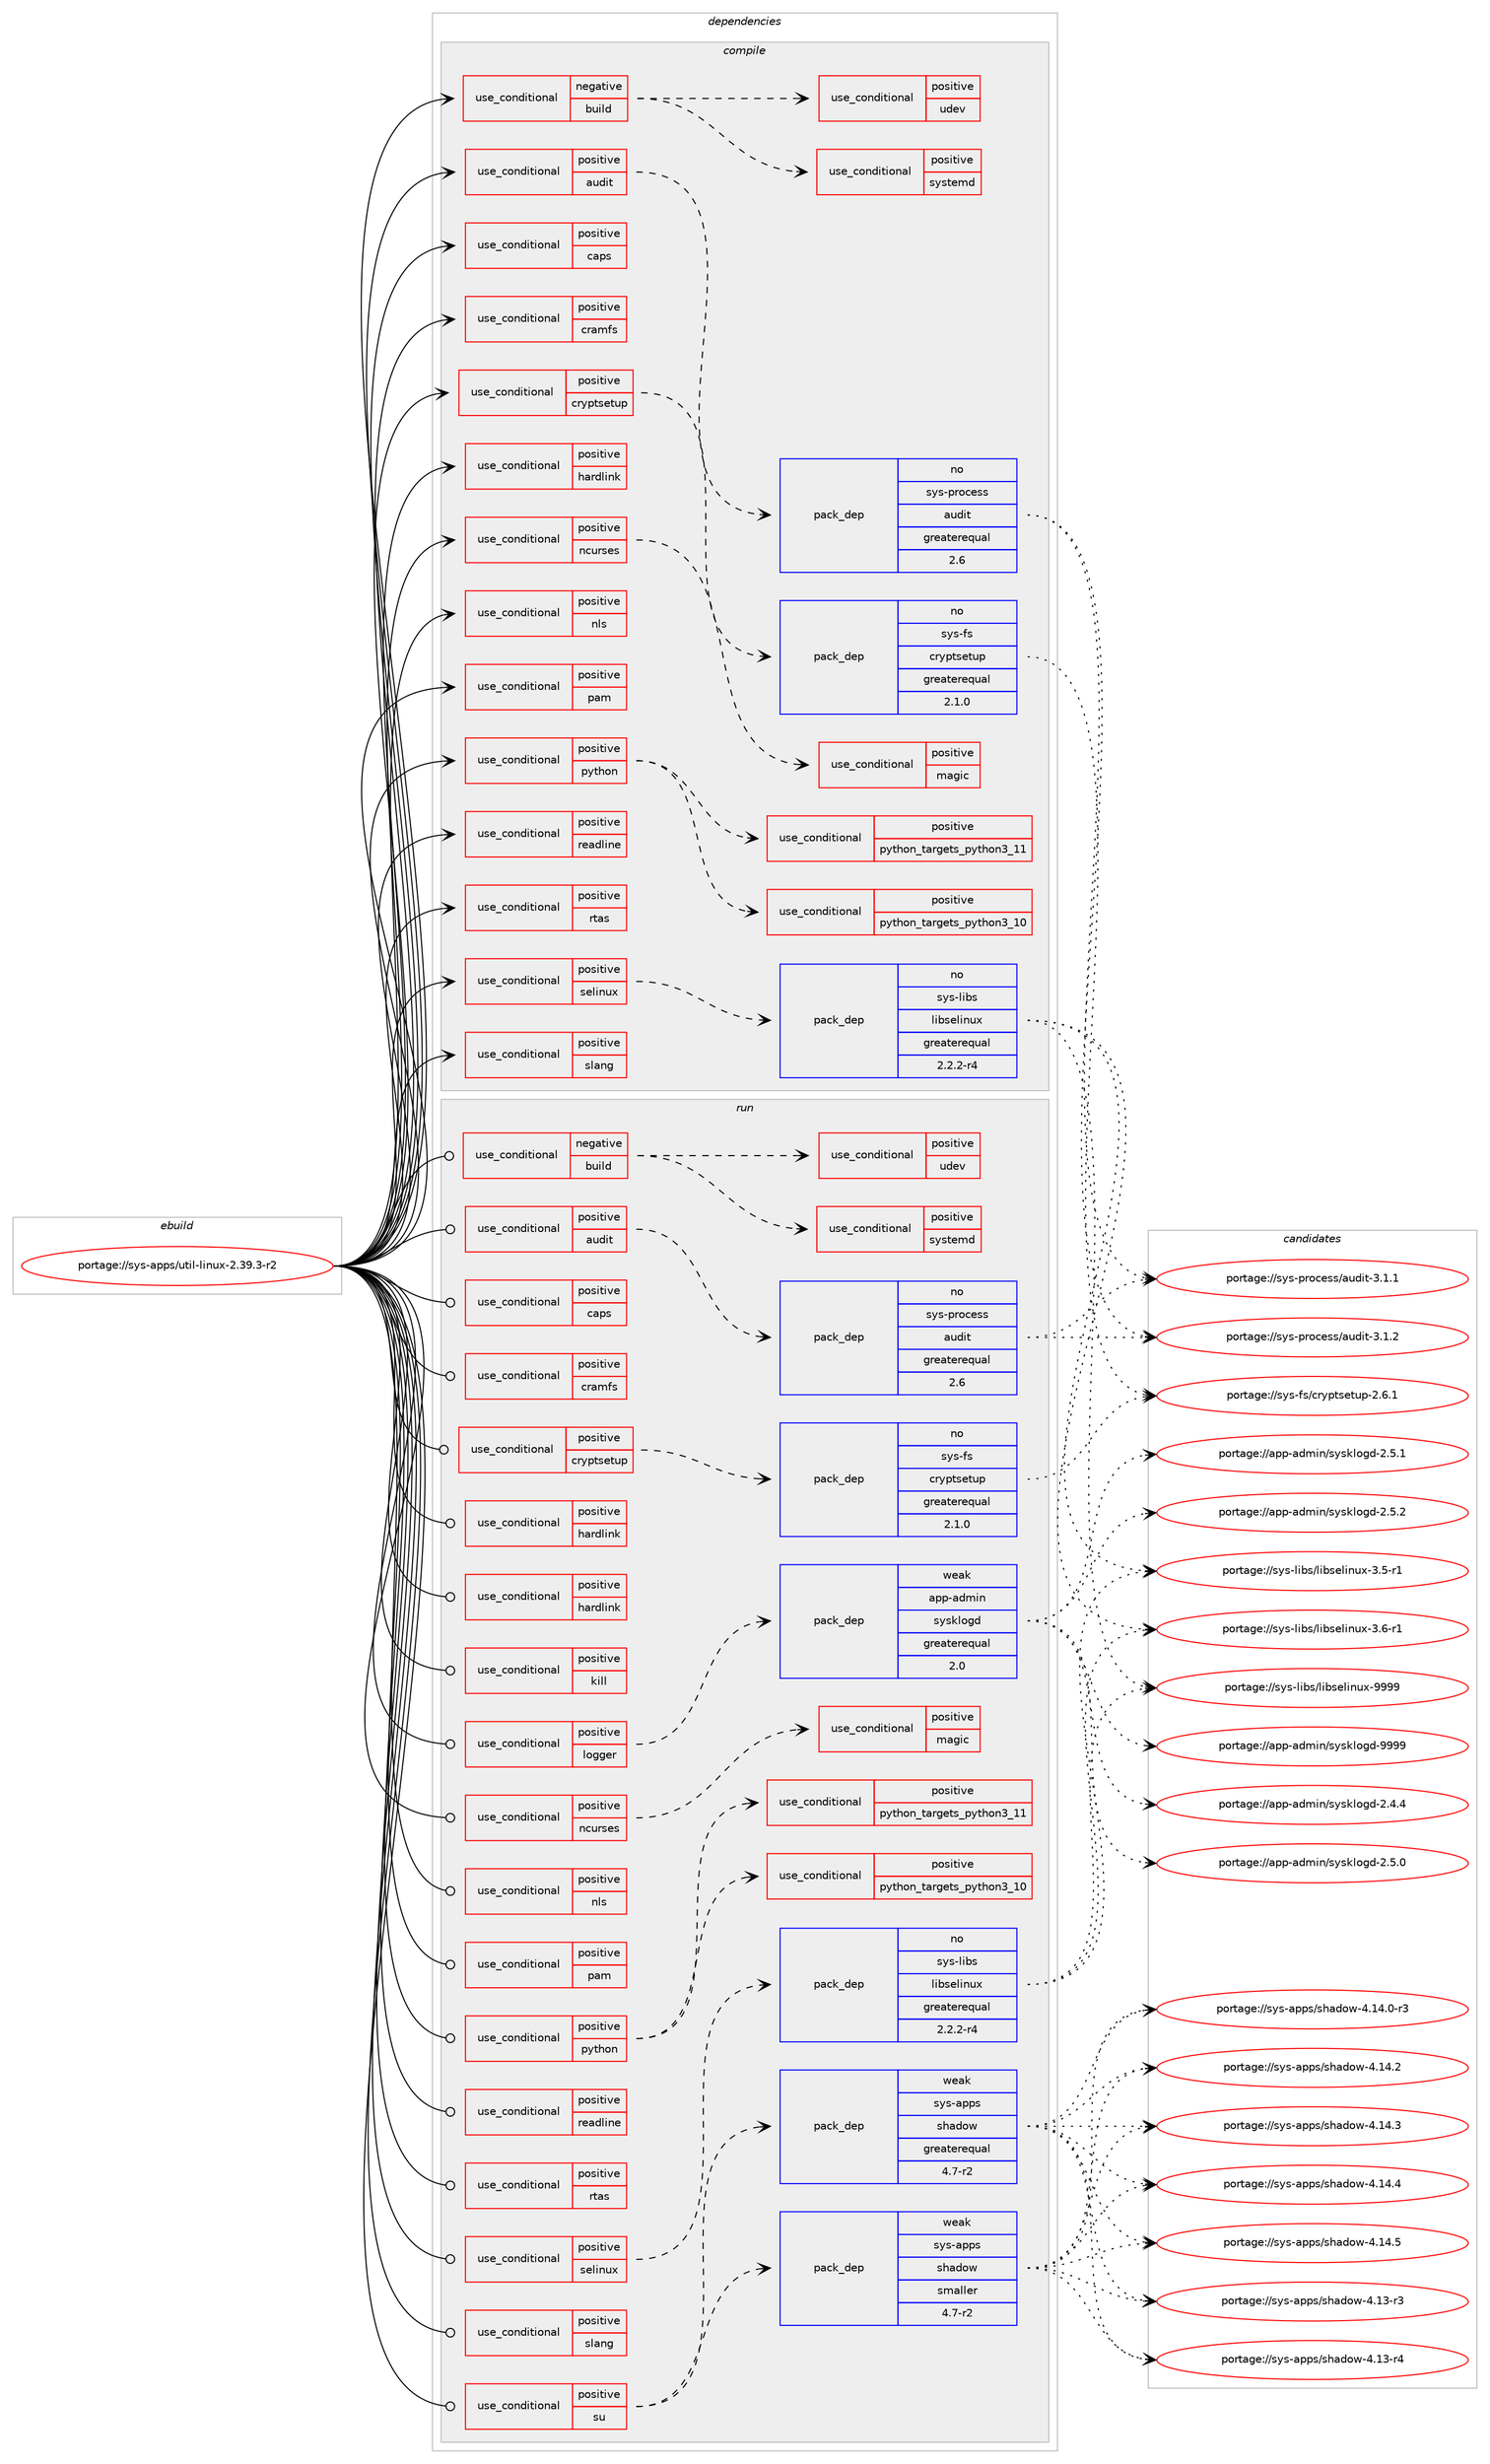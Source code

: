 digraph prolog {

# *************
# Graph options
# *************

newrank=true;
concentrate=true;
compound=true;
graph [rankdir=LR,fontname=Helvetica,fontsize=10,ranksep=1.5];#, ranksep=2.5, nodesep=0.2];
edge  [arrowhead=vee];
node  [fontname=Helvetica,fontsize=10];

# **********
# The ebuild
# **********

subgraph cluster_leftcol {
color=gray;
rank=same;
label=<<i>ebuild</i>>;
id [label="portage://sys-apps/util-linux-2.39.3-r2", color=red, width=4, href="../sys-apps/util-linux-2.39.3-r2.svg"];
}

# ****************
# The dependencies
# ****************

subgraph cluster_midcol {
color=gray;
label=<<i>dependencies</i>>;
subgraph cluster_compile {
fillcolor="#eeeeee";
style=filled;
label=<<i>compile</i>>;
subgraph cond12042 {
dependency17878 [label=<<TABLE BORDER="0" CELLBORDER="1" CELLSPACING="0" CELLPADDING="4"><TR><TD ROWSPAN="3" CELLPADDING="10">use_conditional</TD></TR><TR><TD>negative</TD></TR><TR><TD>build</TD></TR></TABLE>>, shape=none, color=red];
subgraph cond12043 {
dependency17879 [label=<<TABLE BORDER="0" CELLBORDER="1" CELLSPACING="0" CELLPADDING="4"><TR><TD ROWSPAN="3" CELLPADDING="10">use_conditional</TD></TR><TR><TD>positive</TD></TR><TR><TD>systemd</TD></TR></TABLE>>, shape=none, color=red];
# *** BEGIN UNKNOWN DEPENDENCY TYPE (TODO) ***
# dependency17879 -> package_dependency(portage://sys-apps/util-linux-2.39.3-r2,install,no,sys-apps,systemd,none,[,,],[],[])
# *** END UNKNOWN DEPENDENCY TYPE (TODO) ***

}
dependency17878:e -> dependency17879:w [weight=20,style="dashed",arrowhead="vee"];
subgraph cond12044 {
dependency17880 [label=<<TABLE BORDER="0" CELLBORDER="1" CELLSPACING="0" CELLPADDING="4"><TR><TD ROWSPAN="3" CELLPADDING="10">use_conditional</TD></TR><TR><TD>positive</TD></TR><TR><TD>udev</TD></TR></TABLE>>, shape=none, color=red];
# *** BEGIN UNKNOWN DEPENDENCY TYPE (TODO) ***
# dependency17880 -> package_dependency(portage://sys-apps/util-linux-2.39.3-r2,install,no,virtual,libudev,none,[,,],any_same_slot,[])
# *** END UNKNOWN DEPENDENCY TYPE (TODO) ***

}
dependency17878:e -> dependency17880:w [weight=20,style="dashed",arrowhead="vee"];
}
id:e -> dependency17878:w [weight=20,style="solid",arrowhead="vee"];
subgraph cond12045 {
dependency17881 [label=<<TABLE BORDER="0" CELLBORDER="1" CELLSPACING="0" CELLPADDING="4"><TR><TD ROWSPAN="3" CELLPADDING="10">use_conditional</TD></TR><TR><TD>positive</TD></TR><TR><TD>audit</TD></TR></TABLE>>, shape=none, color=red];
subgraph pack5657 {
dependency17882 [label=<<TABLE BORDER="0" CELLBORDER="1" CELLSPACING="0" CELLPADDING="4" WIDTH="220"><TR><TD ROWSPAN="6" CELLPADDING="30">pack_dep</TD></TR><TR><TD WIDTH="110">no</TD></TR><TR><TD>sys-process</TD></TR><TR><TD>audit</TD></TR><TR><TD>greaterequal</TD></TR><TR><TD>2.6</TD></TR></TABLE>>, shape=none, color=blue];
}
dependency17881:e -> dependency17882:w [weight=20,style="dashed",arrowhead="vee"];
}
id:e -> dependency17881:w [weight=20,style="solid",arrowhead="vee"];
subgraph cond12046 {
dependency17883 [label=<<TABLE BORDER="0" CELLBORDER="1" CELLSPACING="0" CELLPADDING="4"><TR><TD ROWSPAN="3" CELLPADDING="10">use_conditional</TD></TR><TR><TD>positive</TD></TR><TR><TD>caps</TD></TR></TABLE>>, shape=none, color=red];
# *** BEGIN UNKNOWN DEPENDENCY TYPE (TODO) ***
# dependency17883 -> package_dependency(portage://sys-apps/util-linux-2.39.3-r2,install,no,sys-libs,libcap-ng,none,[,,],[],[])
# *** END UNKNOWN DEPENDENCY TYPE (TODO) ***

}
id:e -> dependency17883:w [weight=20,style="solid",arrowhead="vee"];
subgraph cond12047 {
dependency17884 [label=<<TABLE BORDER="0" CELLBORDER="1" CELLSPACING="0" CELLPADDING="4"><TR><TD ROWSPAN="3" CELLPADDING="10">use_conditional</TD></TR><TR><TD>positive</TD></TR><TR><TD>cramfs</TD></TR></TABLE>>, shape=none, color=red];
# *** BEGIN UNKNOWN DEPENDENCY TYPE (TODO) ***
# dependency17884 -> package_dependency(portage://sys-apps/util-linux-2.39.3-r2,install,no,sys-libs,zlib,none,[,,],any_same_slot,[])
# *** END UNKNOWN DEPENDENCY TYPE (TODO) ***

}
id:e -> dependency17884:w [weight=20,style="solid",arrowhead="vee"];
subgraph cond12048 {
dependency17885 [label=<<TABLE BORDER="0" CELLBORDER="1" CELLSPACING="0" CELLPADDING="4"><TR><TD ROWSPAN="3" CELLPADDING="10">use_conditional</TD></TR><TR><TD>positive</TD></TR><TR><TD>cryptsetup</TD></TR></TABLE>>, shape=none, color=red];
subgraph pack5658 {
dependency17886 [label=<<TABLE BORDER="0" CELLBORDER="1" CELLSPACING="0" CELLPADDING="4" WIDTH="220"><TR><TD ROWSPAN="6" CELLPADDING="30">pack_dep</TD></TR><TR><TD WIDTH="110">no</TD></TR><TR><TD>sys-fs</TD></TR><TR><TD>cryptsetup</TD></TR><TR><TD>greaterequal</TD></TR><TR><TD>2.1.0</TD></TR></TABLE>>, shape=none, color=blue];
}
dependency17885:e -> dependency17886:w [weight=20,style="dashed",arrowhead="vee"];
}
id:e -> dependency17885:w [weight=20,style="solid",arrowhead="vee"];
subgraph cond12049 {
dependency17887 [label=<<TABLE BORDER="0" CELLBORDER="1" CELLSPACING="0" CELLPADDING="4"><TR><TD ROWSPAN="3" CELLPADDING="10">use_conditional</TD></TR><TR><TD>positive</TD></TR><TR><TD>hardlink</TD></TR></TABLE>>, shape=none, color=red];
# *** BEGIN UNKNOWN DEPENDENCY TYPE (TODO) ***
# dependency17887 -> package_dependency(portage://sys-apps/util-linux-2.39.3-r2,install,no,dev-libs,libpcre2,none,[,,],any_same_slot,[])
# *** END UNKNOWN DEPENDENCY TYPE (TODO) ***

}
id:e -> dependency17887:w [weight=20,style="solid",arrowhead="vee"];
subgraph cond12050 {
dependency17888 [label=<<TABLE BORDER="0" CELLBORDER="1" CELLSPACING="0" CELLPADDING="4"><TR><TD ROWSPAN="3" CELLPADDING="10">use_conditional</TD></TR><TR><TD>positive</TD></TR><TR><TD>ncurses</TD></TR></TABLE>>, shape=none, color=red];
# *** BEGIN UNKNOWN DEPENDENCY TYPE (TODO) ***
# dependency17888 -> package_dependency(portage://sys-apps/util-linux-2.39.3-r2,install,no,sys-libs,ncurses,none,[,,],any_same_slot,[use(optenable(unicode),positive)])
# *** END UNKNOWN DEPENDENCY TYPE (TODO) ***

subgraph cond12051 {
dependency17889 [label=<<TABLE BORDER="0" CELLBORDER="1" CELLSPACING="0" CELLPADDING="4"><TR><TD ROWSPAN="3" CELLPADDING="10">use_conditional</TD></TR><TR><TD>positive</TD></TR><TR><TD>magic</TD></TR></TABLE>>, shape=none, color=red];
# *** BEGIN UNKNOWN DEPENDENCY TYPE (TODO) ***
# dependency17889 -> package_dependency(portage://sys-apps/util-linux-2.39.3-r2,install,no,sys-apps,file,none,[,,],[slot(0),equal],[])
# *** END UNKNOWN DEPENDENCY TYPE (TODO) ***

}
dependency17888:e -> dependency17889:w [weight=20,style="dashed",arrowhead="vee"];
}
id:e -> dependency17888:w [weight=20,style="solid",arrowhead="vee"];
subgraph cond12052 {
dependency17890 [label=<<TABLE BORDER="0" CELLBORDER="1" CELLSPACING="0" CELLPADDING="4"><TR><TD ROWSPAN="3" CELLPADDING="10">use_conditional</TD></TR><TR><TD>positive</TD></TR><TR><TD>nls</TD></TR></TABLE>>, shape=none, color=red];
# *** BEGIN UNKNOWN DEPENDENCY TYPE (TODO) ***
# dependency17890 -> package_dependency(portage://sys-apps/util-linux-2.39.3-r2,install,no,virtual,libintl,none,[,,],[],[use(optenable(abi_x86_32),negative),use(optenable(abi_x86_64),negative),use(optenable(abi_x86_x32),negative),use(optenable(abi_mips_n32),negative),use(optenable(abi_mips_n64),negative),use(optenable(abi_mips_o32),negative),use(optenable(abi_s390_32),negative),use(optenable(abi_s390_64),negative)])
# *** END UNKNOWN DEPENDENCY TYPE (TODO) ***

}
id:e -> dependency17890:w [weight=20,style="solid",arrowhead="vee"];
subgraph cond12053 {
dependency17891 [label=<<TABLE BORDER="0" CELLBORDER="1" CELLSPACING="0" CELLPADDING="4"><TR><TD ROWSPAN="3" CELLPADDING="10">use_conditional</TD></TR><TR><TD>positive</TD></TR><TR><TD>pam</TD></TR></TABLE>>, shape=none, color=red];
# *** BEGIN UNKNOWN DEPENDENCY TYPE (TODO) ***
# dependency17891 -> package_dependency(portage://sys-apps/util-linux-2.39.3-r2,install,no,sys-libs,pam,none,[,,],[],[])
# *** END UNKNOWN DEPENDENCY TYPE (TODO) ***

}
id:e -> dependency17891:w [weight=20,style="solid",arrowhead="vee"];
subgraph cond12054 {
dependency17892 [label=<<TABLE BORDER="0" CELLBORDER="1" CELLSPACING="0" CELLPADDING="4"><TR><TD ROWSPAN="3" CELLPADDING="10">use_conditional</TD></TR><TR><TD>positive</TD></TR><TR><TD>python</TD></TR></TABLE>>, shape=none, color=red];
subgraph cond12055 {
dependency17893 [label=<<TABLE BORDER="0" CELLBORDER="1" CELLSPACING="0" CELLPADDING="4"><TR><TD ROWSPAN="3" CELLPADDING="10">use_conditional</TD></TR><TR><TD>positive</TD></TR><TR><TD>python_targets_python3_10</TD></TR></TABLE>>, shape=none, color=red];
# *** BEGIN UNKNOWN DEPENDENCY TYPE (TODO) ***
# dependency17893 -> package_dependency(portage://sys-apps/util-linux-2.39.3-r2,install,no,dev-lang,python,none,[,,],[slot(3.10)],[])
# *** END UNKNOWN DEPENDENCY TYPE (TODO) ***

}
dependency17892:e -> dependency17893:w [weight=20,style="dashed",arrowhead="vee"];
subgraph cond12056 {
dependency17894 [label=<<TABLE BORDER="0" CELLBORDER="1" CELLSPACING="0" CELLPADDING="4"><TR><TD ROWSPAN="3" CELLPADDING="10">use_conditional</TD></TR><TR><TD>positive</TD></TR><TR><TD>python_targets_python3_11</TD></TR></TABLE>>, shape=none, color=red];
# *** BEGIN UNKNOWN DEPENDENCY TYPE (TODO) ***
# dependency17894 -> package_dependency(portage://sys-apps/util-linux-2.39.3-r2,install,no,dev-lang,python,none,[,,],[slot(3.11)],[])
# *** END UNKNOWN DEPENDENCY TYPE (TODO) ***

}
dependency17892:e -> dependency17894:w [weight=20,style="dashed",arrowhead="vee"];
}
id:e -> dependency17892:w [weight=20,style="solid",arrowhead="vee"];
subgraph cond12057 {
dependency17895 [label=<<TABLE BORDER="0" CELLBORDER="1" CELLSPACING="0" CELLPADDING="4"><TR><TD ROWSPAN="3" CELLPADDING="10">use_conditional</TD></TR><TR><TD>positive</TD></TR><TR><TD>readline</TD></TR></TABLE>>, shape=none, color=red];
# *** BEGIN UNKNOWN DEPENDENCY TYPE (TODO) ***
# dependency17895 -> package_dependency(portage://sys-apps/util-linux-2.39.3-r2,install,no,sys-libs,readline,none,[,,],[slot(0),equal],[])
# *** END UNKNOWN DEPENDENCY TYPE (TODO) ***

}
id:e -> dependency17895:w [weight=20,style="solid",arrowhead="vee"];
subgraph cond12058 {
dependency17896 [label=<<TABLE BORDER="0" CELLBORDER="1" CELLSPACING="0" CELLPADDING="4"><TR><TD ROWSPAN="3" CELLPADDING="10">use_conditional</TD></TR><TR><TD>positive</TD></TR><TR><TD>rtas</TD></TR></TABLE>>, shape=none, color=red];
# *** BEGIN UNKNOWN DEPENDENCY TYPE (TODO) ***
# dependency17896 -> package_dependency(portage://sys-apps/util-linux-2.39.3-r2,install,no,sys-libs,librtas,none,[,,],[],[])
# *** END UNKNOWN DEPENDENCY TYPE (TODO) ***

}
id:e -> dependency17896:w [weight=20,style="solid",arrowhead="vee"];
subgraph cond12059 {
dependency17897 [label=<<TABLE BORDER="0" CELLBORDER="1" CELLSPACING="0" CELLPADDING="4"><TR><TD ROWSPAN="3" CELLPADDING="10">use_conditional</TD></TR><TR><TD>positive</TD></TR><TR><TD>selinux</TD></TR></TABLE>>, shape=none, color=red];
subgraph pack5659 {
dependency17898 [label=<<TABLE BORDER="0" CELLBORDER="1" CELLSPACING="0" CELLPADDING="4" WIDTH="220"><TR><TD ROWSPAN="6" CELLPADDING="30">pack_dep</TD></TR><TR><TD WIDTH="110">no</TD></TR><TR><TD>sys-libs</TD></TR><TR><TD>libselinux</TD></TR><TR><TD>greaterequal</TD></TR><TR><TD>2.2.2-r4</TD></TR></TABLE>>, shape=none, color=blue];
}
dependency17897:e -> dependency17898:w [weight=20,style="dashed",arrowhead="vee"];
}
id:e -> dependency17897:w [weight=20,style="solid",arrowhead="vee"];
subgraph cond12060 {
dependency17899 [label=<<TABLE BORDER="0" CELLBORDER="1" CELLSPACING="0" CELLPADDING="4"><TR><TD ROWSPAN="3" CELLPADDING="10">use_conditional</TD></TR><TR><TD>positive</TD></TR><TR><TD>slang</TD></TR></TABLE>>, shape=none, color=red];
# *** BEGIN UNKNOWN DEPENDENCY TYPE (TODO) ***
# dependency17899 -> package_dependency(portage://sys-apps/util-linux-2.39.3-r2,install,no,sys-libs,slang,none,[,,],[],[])
# *** END UNKNOWN DEPENDENCY TYPE (TODO) ***

}
id:e -> dependency17899:w [weight=20,style="solid",arrowhead="vee"];
# *** BEGIN UNKNOWN DEPENDENCY TYPE (TODO) ***
# id -> package_dependency(portage://sys-apps/util-linux-2.39.3-r2,install,no,acct-group,root,none,[,,],[],[])
# *** END UNKNOWN DEPENDENCY TYPE (TODO) ***

# *** BEGIN UNKNOWN DEPENDENCY TYPE (TODO) ***
# id -> package_dependency(portage://sys-apps/util-linux-2.39.3-r2,install,no,virtual,libcrypt,none,[,,],any_same_slot,[])
# *** END UNKNOWN DEPENDENCY TYPE (TODO) ***

# *** BEGIN UNKNOWN DEPENDENCY TYPE (TODO) ***
# id -> package_dependency(portage://sys-apps/util-linux-2.39.3-r2,install,no,virtual,os-headers,none,[,,],[],[])
# *** END UNKNOWN DEPENDENCY TYPE (TODO) ***

}
subgraph cluster_compileandrun {
fillcolor="#eeeeee";
style=filled;
label=<<i>compile and run</i>>;
}
subgraph cluster_run {
fillcolor="#eeeeee";
style=filled;
label=<<i>run</i>>;
subgraph cond12061 {
dependency17900 [label=<<TABLE BORDER="0" CELLBORDER="1" CELLSPACING="0" CELLPADDING="4"><TR><TD ROWSPAN="3" CELLPADDING="10">use_conditional</TD></TR><TR><TD>negative</TD></TR><TR><TD>build</TD></TR></TABLE>>, shape=none, color=red];
subgraph cond12062 {
dependency17901 [label=<<TABLE BORDER="0" CELLBORDER="1" CELLSPACING="0" CELLPADDING="4"><TR><TD ROWSPAN="3" CELLPADDING="10">use_conditional</TD></TR><TR><TD>positive</TD></TR><TR><TD>systemd</TD></TR></TABLE>>, shape=none, color=red];
# *** BEGIN UNKNOWN DEPENDENCY TYPE (TODO) ***
# dependency17901 -> package_dependency(portage://sys-apps/util-linux-2.39.3-r2,run,no,sys-apps,systemd,none,[,,],[],[])
# *** END UNKNOWN DEPENDENCY TYPE (TODO) ***

}
dependency17900:e -> dependency17901:w [weight=20,style="dashed",arrowhead="vee"];
subgraph cond12063 {
dependency17902 [label=<<TABLE BORDER="0" CELLBORDER="1" CELLSPACING="0" CELLPADDING="4"><TR><TD ROWSPAN="3" CELLPADDING="10">use_conditional</TD></TR><TR><TD>positive</TD></TR><TR><TD>udev</TD></TR></TABLE>>, shape=none, color=red];
# *** BEGIN UNKNOWN DEPENDENCY TYPE (TODO) ***
# dependency17902 -> package_dependency(portage://sys-apps/util-linux-2.39.3-r2,run,no,virtual,libudev,none,[,,],any_same_slot,[])
# *** END UNKNOWN DEPENDENCY TYPE (TODO) ***

}
dependency17900:e -> dependency17902:w [weight=20,style="dashed",arrowhead="vee"];
}
id:e -> dependency17900:w [weight=20,style="solid",arrowhead="odot"];
subgraph cond12064 {
dependency17903 [label=<<TABLE BORDER="0" CELLBORDER="1" CELLSPACING="0" CELLPADDING="4"><TR><TD ROWSPAN="3" CELLPADDING="10">use_conditional</TD></TR><TR><TD>positive</TD></TR><TR><TD>audit</TD></TR></TABLE>>, shape=none, color=red];
subgraph pack5660 {
dependency17904 [label=<<TABLE BORDER="0" CELLBORDER="1" CELLSPACING="0" CELLPADDING="4" WIDTH="220"><TR><TD ROWSPAN="6" CELLPADDING="30">pack_dep</TD></TR><TR><TD WIDTH="110">no</TD></TR><TR><TD>sys-process</TD></TR><TR><TD>audit</TD></TR><TR><TD>greaterequal</TD></TR><TR><TD>2.6</TD></TR></TABLE>>, shape=none, color=blue];
}
dependency17903:e -> dependency17904:w [weight=20,style="dashed",arrowhead="vee"];
}
id:e -> dependency17903:w [weight=20,style="solid",arrowhead="odot"];
subgraph cond12065 {
dependency17905 [label=<<TABLE BORDER="0" CELLBORDER="1" CELLSPACING="0" CELLPADDING="4"><TR><TD ROWSPAN="3" CELLPADDING="10">use_conditional</TD></TR><TR><TD>positive</TD></TR><TR><TD>caps</TD></TR></TABLE>>, shape=none, color=red];
# *** BEGIN UNKNOWN DEPENDENCY TYPE (TODO) ***
# dependency17905 -> package_dependency(portage://sys-apps/util-linux-2.39.3-r2,run,no,sys-libs,libcap-ng,none,[,,],[],[])
# *** END UNKNOWN DEPENDENCY TYPE (TODO) ***

}
id:e -> dependency17905:w [weight=20,style="solid",arrowhead="odot"];
subgraph cond12066 {
dependency17906 [label=<<TABLE BORDER="0" CELLBORDER="1" CELLSPACING="0" CELLPADDING="4"><TR><TD ROWSPAN="3" CELLPADDING="10">use_conditional</TD></TR><TR><TD>positive</TD></TR><TR><TD>cramfs</TD></TR></TABLE>>, shape=none, color=red];
# *** BEGIN UNKNOWN DEPENDENCY TYPE (TODO) ***
# dependency17906 -> package_dependency(portage://sys-apps/util-linux-2.39.3-r2,run,no,sys-libs,zlib,none,[,,],any_same_slot,[])
# *** END UNKNOWN DEPENDENCY TYPE (TODO) ***

}
id:e -> dependency17906:w [weight=20,style="solid",arrowhead="odot"];
subgraph cond12067 {
dependency17907 [label=<<TABLE BORDER="0" CELLBORDER="1" CELLSPACING="0" CELLPADDING="4"><TR><TD ROWSPAN="3" CELLPADDING="10">use_conditional</TD></TR><TR><TD>positive</TD></TR><TR><TD>cryptsetup</TD></TR></TABLE>>, shape=none, color=red];
subgraph pack5661 {
dependency17908 [label=<<TABLE BORDER="0" CELLBORDER="1" CELLSPACING="0" CELLPADDING="4" WIDTH="220"><TR><TD ROWSPAN="6" CELLPADDING="30">pack_dep</TD></TR><TR><TD WIDTH="110">no</TD></TR><TR><TD>sys-fs</TD></TR><TR><TD>cryptsetup</TD></TR><TR><TD>greaterequal</TD></TR><TR><TD>2.1.0</TD></TR></TABLE>>, shape=none, color=blue];
}
dependency17907:e -> dependency17908:w [weight=20,style="dashed",arrowhead="vee"];
}
id:e -> dependency17907:w [weight=20,style="solid",arrowhead="odot"];
subgraph cond12068 {
dependency17909 [label=<<TABLE BORDER="0" CELLBORDER="1" CELLSPACING="0" CELLPADDING="4"><TR><TD ROWSPAN="3" CELLPADDING="10">use_conditional</TD></TR><TR><TD>positive</TD></TR><TR><TD>hardlink</TD></TR></TABLE>>, shape=none, color=red];
# *** BEGIN UNKNOWN DEPENDENCY TYPE (TODO) ***
# dependency17909 -> package_dependency(portage://sys-apps/util-linux-2.39.3-r2,run,no,dev-libs,libpcre2,none,[,,],any_same_slot,[])
# *** END UNKNOWN DEPENDENCY TYPE (TODO) ***

}
id:e -> dependency17909:w [weight=20,style="solid",arrowhead="odot"];
subgraph cond12069 {
dependency17910 [label=<<TABLE BORDER="0" CELLBORDER="1" CELLSPACING="0" CELLPADDING="4"><TR><TD ROWSPAN="3" CELLPADDING="10">use_conditional</TD></TR><TR><TD>positive</TD></TR><TR><TD>hardlink</TD></TR></TABLE>>, shape=none, color=red];
# *** BEGIN UNKNOWN DEPENDENCY TYPE (TODO) ***
# dependency17910 -> package_dependency(portage://sys-apps/util-linux-2.39.3-r2,run,weak,app-arch,hardlink,none,[,,],[],[])
# *** END UNKNOWN DEPENDENCY TYPE (TODO) ***

}
id:e -> dependency17910:w [weight=20,style="solid",arrowhead="odot"];
subgraph cond12070 {
dependency17911 [label=<<TABLE BORDER="0" CELLBORDER="1" CELLSPACING="0" CELLPADDING="4"><TR><TD ROWSPAN="3" CELLPADDING="10">use_conditional</TD></TR><TR><TD>positive</TD></TR><TR><TD>kill</TD></TR></TABLE>>, shape=none, color=red];
# *** BEGIN UNKNOWN DEPENDENCY TYPE (TODO) ***
# dependency17911 -> package_dependency(portage://sys-apps/util-linux-2.39.3-r2,run,weak,sys-apps,coreutils,none,[,,],[],[use(enable(kill),none)])
# *** END UNKNOWN DEPENDENCY TYPE (TODO) ***

# *** BEGIN UNKNOWN DEPENDENCY TYPE (TODO) ***
# dependency17911 -> package_dependency(portage://sys-apps/util-linux-2.39.3-r2,run,weak,sys-process,procps,none,[,,],[],[use(enable(kill),none)])
# *** END UNKNOWN DEPENDENCY TYPE (TODO) ***

}
id:e -> dependency17911:w [weight=20,style="solid",arrowhead="odot"];
subgraph cond12071 {
dependency17912 [label=<<TABLE BORDER="0" CELLBORDER="1" CELLSPACING="0" CELLPADDING="4"><TR><TD ROWSPAN="3" CELLPADDING="10">use_conditional</TD></TR><TR><TD>positive</TD></TR><TR><TD>logger</TD></TR></TABLE>>, shape=none, color=red];
subgraph pack5662 {
dependency17913 [label=<<TABLE BORDER="0" CELLBORDER="1" CELLSPACING="0" CELLPADDING="4" WIDTH="220"><TR><TD ROWSPAN="6" CELLPADDING="30">pack_dep</TD></TR><TR><TD WIDTH="110">weak</TD></TR><TR><TD>app-admin</TD></TR><TR><TD>sysklogd</TD></TR><TR><TD>greaterequal</TD></TR><TR><TD>2.0</TD></TR></TABLE>>, shape=none, color=blue];
}
dependency17912:e -> dependency17913:w [weight=20,style="dashed",arrowhead="vee"];
}
id:e -> dependency17912:w [weight=20,style="solid",arrowhead="odot"];
subgraph cond12072 {
dependency17914 [label=<<TABLE BORDER="0" CELLBORDER="1" CELLSPACING="0" CELLPADDING="4"><TR><TD ROWSPAN="3" CELLPADDING="10">use_conditional</TD></TR><TR><TD>positive</TD></TR><TR><TD>ncurses</TD></TR></TABLE>>, shape=none, color=red];
# *** BEGIN UNKNOWN DEPENDENCY TYPE (TODO) ***
# dependency17914 -> package_dependency(portage://sys-apps/util-linux-2.39.3-r2,run,no,sys-libs,ncurses,none,[,,],any_same_slot,[use(optenable(unicode),positive)])
# *** END UNKNOWN DEPENDENCY TYPE (TODO) ***

subgraph cond12073 {
dependency17915 [label=<<TABLE BORDER="0" CELLBORDER="1" CELLSPACING="0" CELLPADDING="4"><TR><TD ROWSPAN="3" CELLPADDING="10">use_conditional</TD></TR><TR><TD>positive</TD></TR><TR><TD>magic</TD></TR></TABLE>>, shape=none, color=red];
# *** BEGIN UNKNOWN DEPENDENCY TYPE (TODO) ***
# dependency17915 -> package_dependency(portage://sys-apps/util-linux-2.39.3-r2,run,no,sys-apps,file,none,[,,],[slot(0),equal],[])
# *** END UNKNOWN DEPENDENCY TYPE (TODO) ***

}
dependency17914:e -> dependency17915:w [weight=20,style="dashed",arrowhead="vee"];
}
id:e -> dependency17914:w [weight=20,style="solid",arrowhead="odot"];
subgraph cond12074 {
dependency17916 [label=<<TABLE BORDER="0" CELLBORDER="1" CELLSPACING="0" CELLPADDING="4"><TR><TD ROWSPAN="3" CELLPADDING="10">use_conditional</TD></TR><TR><TD>positive</TD></TR><TR><TD>nls</TD></TR></TABLE>>, shape=none, color=red];
# *** BEGIN UNKNOWN DEPENDENCY TYPE (TODO) ***
# dependency17916 -> package_dependency(portage://sys-apps/util-linux-2.39.3-r2,run,no,virtual,libintl,none,[,,],[],[use(optenable(abi_x86_32),negative),use(optenable(abi_x86_64),negative),use(optenable(abi_x86_x32),negative),use(optenable(abi_mips_n32),negative),use(optenable(abi_mips_n64),negative),use(optenable(abi_mips_o32),negative),use(optenable(abi_s390_32),negative),use(optenable(abi_s390_64),negative)])
# *** END UNKNOWN DEPENDENCY TYPE (TODO) ***

}
id:e -> dependency17916:w [weight=20,style="solid",arrowhead="odot"];
subgraph cond12075 {
dependency17917 [label=<<TABLE BORDER="0" CELLBORDER="1" CELLSPACING="0" CELLPADDING="4"><TR><TD ROWSPAN="3" CELLPADDING="10">use_conditional</TD></TR><TR><TD>positive</TD></TR><TR><TD>pam</TD></TR></TABLE>>, shape=none, color=red];
# *** BEGIN UNKNOWN DEPENDENCY TYPE (TODO) ***
# dependency17917 -> package_dependency(portage://sys-apps/util-linux-2.39.3-r2,run,no,sys-libs,pam,none,[,,],[],[])
# *** END UNKNOWN DEPENDENCY TYPE (TODO) ***

}
id:e -> dependency17917:w [weight=20,style="solid",arrowhead="odot"];
subgraph cond12076 {
dependency17918 [label=<<TABLE BORDER="0" CELLBORDER="1" CELLSPACING="0" CELLPADDING="4"><TR><TD ROWSPAN="3" CELLPADDING="10">use_conditional</TD></TR><TR><TD>positive</TD></TR><TR><TD>python</TD></TR></TABLE>>, shape=none, color=red];
subgraph cond12077 {
dependency17919 [label=<<TABLE BORDER="0" CELLBORDER="1" CELLSPACING="0" CELLPADDING="4"><TR><TD ROWSPAN="3" CELLPADDING="10">use_conditional</TD></TR><TR><TD>positive</TD></TR><TR><TD>python_targets_python3_10</TD></TR></TABLE>>, shape=none, color=red];
# *** BEGIN UNKNOWN DEPENDENCY TYPE (TODO) ***
# dependency17919 -> package_dependency(portage://sys-apps/util-linux-2.39.3-r2,run,no,dev-lang,python,none,[,,],[slot(3.10)],[])
# *** END UNKNOWN DEPENDENCY TYPE (TODO) ***

}
dependency17918:e -> dependency17919:w [weight=20,style="dashed",arrowhead="vee"];
subgraph cond12078 {
dependency17920 [label=<<TABLE BORDER="0" CELLBORDER="1" CELLSPACING="0" CELLPADDING="4"><TR><TD ROWSPAN="3" CELLPADDING="10">use_conditional</TD></TR><TR><TD>positive</TD></TR><TR><TD>python_targets_python3_11</TD></TR></TABLE>>, shape=none, color=red];
# *** BEGIN UNKNOWN DEPENDENCY TYPE (TODO) ***
# dependency17920 -> package_dependency(portage://sys-apps/util-linux-2.39.3-r2,run,no,dev-lang,python,none,[,,],[slot(3.11)],[])
# *** END UNKNOWN DEPENDENCY TYPE (TODO) ***

}
dependency17918:e -> dependency17920:w [weight=20,style="dashed",arrowhead="vee"];
}
id:e -> dependency17918:w [weight=20,style="solid",arrowhead="odot"];
subgraph cond12079 {
dependency17921 [label=<<TABLE BORDER="0" CELLBORDER="1" CELLSPACING="0" CELLPADDING="4"><TR><TD ROWSPAN="3" CELLPADDING="10">use_conditional</TD></TR><TR><TD>positive</TD></TR><TR><TD>readline</TD></TR></TABLE>>, shape=none, color=red];
# *** BEGIN UNKNOWN DEPENDENCY TYPE (TODO) ***
# dependency17921 -> package_dependency(portage://sys-apps/util-linux-2.39.3-r2,run,no,sys-libs,readline,none,[,,],[slot(0),equal],[])
# *** END UNKNOWN DEPENDENCY TYPE (TODO) ***

}
id:e -> dependency17921:w [weight=20,style="solid",arrowhead="odot"];
subgraph cond12080 {
dependency17922 [label=<<TABLE BORDER="0" CELLBORDER="1" CELLSPACING="0" CELLPADDING="4"><TR><TD ROWSPAN="3" CELLPADDING="10">use_conditional</TD></TR><TR><TD>positive</TD></TR><TR><TD>rtas</TD></TR></TABLE>>, shape=none, color=red];
# *** BEGIN UNKNOWN DEPENDENCY TYPE (TODO) ***
# dependency17922 -> package_dependency(portage://sys-apps/util-linux-2.39.3-r2,run,no,sys-libs,librtas,none,[,,],[],[])
# *** END UNKNOWN DEPENDENCY TYPE (TODO) ***

}
id:e -> dependency17922:w [weight=20,style="solid",arrowhead="odot"];
subgraph cond12081 {
dependency17923 [label=<<TABLE BORDER="0" CELLBORDER="1" CELLSPACING="0" CELLPADDING="4"><TR><TD ROWSPAN="3" CELLPADDING="10">use_conditional</TD></TR><TR><TD>positive</TD></TR><TR><TD>selinux</TD></TR></TABLE>>, shape=none, color=red];
subgraph pack5663 {
dependency17924 [label=<<TABLE BORDER="0" CELLBORDER="1" CELLSPACING="0" CELLPADDING="4" WIDTH="220"><TR><TD ROWSPAN="6" CELLPADDING="30">pack_dep</TD></TR><TR><TD WIDTH="110">no</TD></TR><TR><TD>sys-libs</TD></TR><TR><TD>libselinux</TD></TR><TR><TD>greaterequal</TD></TR><TR><TD>2.2.2-r4</TD></TR></TABLE>>, shape=none, color=blue];
}
dependency17923:e -> dependency17924:w [weight=20,style="dashed",arrowhead="vee"];
}
id:e -> dependency17923:w [weight=20,style="solid",arrowhead="odot"];
subgraph cond12082 {
dependency17925 [label=<<TABLE BORDER="0" CELLBORDER="1" CELLSPACING="0" CELLPADDING="4"><TR><TD ROWSPAN="3" CELLPADDING="10">use_conditional</TD></TR><TR><TD>positive</TD></TR><TR><TD>slang</TD></TR></TABLE>>, shape=none, color=red];
# *** BEGIN UNKNOWN DEPENDENCY TYPE (TODO) ***
# dependency17925 -> package_dependency(portage://sys-apps/util-linux-2.39.3-r2,run,no,sys-libs,slang,none,[,,],[],[])
# *** END UNKNOWN DEPENDENCY TYPE (TODO) ***

}
id:e -> dependency17925:w [weight=20,style="solid",arrowhead="odot"];
subgraph cond12083 {
dependency17926 [label=<<TABLE BORDER="0" CELLBORDER="1" CELLSPACING="0" CELLPADDING="4"><TR><TD ROWSPAN="3" CELLPADDING="10">use_conditional</TD></TR><TR><TD>positive</TD></TR><TR><TD>su</TD></TR></TABLE>>, shape=none, color=red];
subgraph pack5664 {
dependency17927 [label=<<TABLE BORDER="0" CELLBORDER="1" CELLSPACING="0" CELLPADDING="4" WIDTH="220"><TR><TD ROWSPAN="6" CELLPADDING="30">pack_dep</TD></TR><TR><TD WIDTH="110">weak</TD></TR><TR><TD>sys-apps</TD></TR><TR><TD>shadow</TD></TR><TR><TD>smaller</TD></TR><TR><TD>4.7-r2</TD></TR></TABLE>>, shape=none, color=blue];
}
dependency17926:e -> dependency17927:w [weight=20,style="dashed",arrowhead="vee"];
subgraph pack5665 {
dependency17928 [label=<<TABLE BORDER="0" CELLBORDER="1" CELLSPACING="0" CELLPADDING="4" WIDTH="220"><TR><TD ROWSPAN="6" CELLPADDING="30">pack_dep</TD></TR><TR><TD WIDTH="110">weak</TD></TR><TR><TD>sys-apps</TD></TR><TR><TD>shadow</TD></TR><TR><TD>greaterequal</TD></TR><TR><TD>4.7-r2</TD></TR></TABLE>>, shape=none, color=blue];
}
dependency17926:e -> dependency17928:w [weight=20,style="dashed",arrowhead="vee"];
}
id:e -> dependency17926:w [weight=20,style="solid",arrowhead="odot"];
# *** BEGIN UNKNOWN DEPENDENCY TYPE (TODO) ***
# id -> package_dependency(portage://sys-apps/util-linux-2.39.3-r2,run,no,virtual,libcrypt,none,[,,],any_same_slot,[])
# *** END UNKNOWN DEPENDENCY TYPE (TODO) ***

# *** BEGIN UNKNOWN DEPENDENCY TYPE (TODO) ***
# id -> package_dependency(portage://sys-apps/util-linux-2.39.3-r2,run,weak,net-wireless,rfkill,none,[,,],[],[])
# *** END UNKNOWN DEPENDENCY TYPE (TODO) ***

}
}

# **************
# The candidates
# **************

subgraph cluster_choices {
rank=same;
color=gray;
label=<<i>candidates</i>>;

subgraph choice5657 {
color=black;
nodesep=1;
choice11512111545112114111991011151154797117100105116455146494649 [label="portage://sys-process/audit-3.1.1", color=red, width=4,href="../sys-process/audit-3.1.1.svg"];
choice11512111545112114111991011151154797117100105116455146494650 [label="portage://sys-process/audit-3.1.2", color=red, width=4,href="../sys-process/audit-3.1.2.svg"];
dependency17882:e -> choice11512111545112114111991011151154797117100105116455146494649:w [style=dotted,weight="100"];
dependency17882:e -> choice11512111545112114111991011151154797117100105116455146494650:w [style=dotted,weight="100"];
}
subgraph choice5658 {
color=black;
nodesep=1;
choice115121115451021154799114121112116115101116117112455046544649 [label="portage://sys-fs/cryptsetup-2.6.1", color=red, width=4,href="../sys-fs/cryptsetup-2.6.1.svg"];
dependency17886:e -> choice115121115451021154799114121112116115101116117112455046544649:w [style=dotted,weight="100"];
}
subgraph choice5659 {
color=black;
nodesep=1;
choice11512111545108105981154710810598115101108105110117120455146534511449 [label="portage://sys-libs/libselinux-3.5-r1", color=red, width=4,href="../sys-libs/libselinux-3.5-r1.svg"];
choice11512111545108105981154710810598115101108105110117120455146544511449 [label="portage://sys-libs/libselinux-3.6-r1", color=red, width=4,href="../sys-libs/libselinux-3.6-r1.svg"];
choice115121115451081059811547108105981151011081051101171204557575757 [label="portage://sys-libs/libselinux-9999", color=red, width=4,href="../sys-libs/libselinux-9999.svg"];
dependency17898:e -> choice11512111545108105981154710810598115101108105110117120455146534511449:w [style=dotted,weight="100"];
dependency17898:e -> choice11512111545108105981154710810598115101108105110117120455146544511449:w [style=dotted,weight="100"];
dependency17898:e -> choice115121115451081059811547108105981151011081051101171204557575757:w [style=dotted,weight="100"];
}
subgraph choice5660 {
color=black;
nodesep=1;
choice11512111545112114111991011151154797117100105116455146494649 [label="portage://sys-process/audit-3.1.1", color=red, width=4,href="../sys-process/audit-3.1.1.svg"];
choice11512111545112114111991011151154797117100105116455146494650 [label="portage://sys-process/audit-3.1.2", color=red, width=4,href="../sys-process/audit-3.1.2.svg"];
dependency17904:e -> choice11512111545112114111991011151154797117100105116455146494649:w [style=dotted,weight="100"];
dependency17904:e -> choice11512111545112114111991011151154797117100105116455146494650:w [style=dotted,weight="100"];
}
subgraph choice5661 {
color=black;
nodesep=1;
choice115121115451021154799114121112116115101116117112455046544649 [label="portage://sys-fs/cryptsetup-2.6.1", color=red, width=4,href="../sys-fs/cryptsetup-2.6.1.svg"];
dependency17908:e -> choice115121115451021154799114121112116115101116117112455046544649:w [style=dotted,weight="100"];
}
subgraph choice5662 {
color=black;
nodesep=1;
choice97112112459710010910511047115121115107108111103100455046524652 [label="portage://app-admin/sysklogd-2.4.4", color=red, width=4,href="../app-admin/sysklogd-2.4.4.svg"];
choice97112112459710010910511047115121115107108111103100455046534648 [label="portage://app-admin/sysklogd-2.5.0", color=red, width=4,href="../app-admin/sysklogd-2.5.0.svg"];
choice97112112459710010910511047115121115107108111103100455046534649 [label="portage://app-admin/sysklogd-2.5.1", color=red, width=4,href="../app-admin/sysklogd-2.5.1.svg"];
choice97112112459710010910511047115121115107108111103100455046534650 [label="portage://app-admin/sysklogd-2.5.2", color=red, width=4,href="../app-admin/sysklogd-2.5.2.svg"];
choice971121124597100109105110471151211151071081111031004557575757 [label="portage://app-admin/sysklogd-9999", color=red, width=4,href="../app-admin/sysklogd-9999.svg"];
dependency17913:e -> choice97112112459710010910511047115121115107108111103100455046524652:w [style=dotted,weight="100"];
dependency17913:e -> choice97112112459710010910511047115121115107108111103100455046534648:w [style=dotted,weight="100"];
dependency17913:e -> choice97112112459710010910511047115121115107108111103100455046534649:w [style=dotted,weight="100"];
dependency17913:e -> choice97112112459710010910511047115121115107108111103100455046534650:w [style=dotted,weight="100"];
dependency17913:e -> choice971121124597100109105110471151211151071081111031004557575757:w [style=dotted,weight="100"];
}
subgraph choice5663 {
color=black;
nodesep=1;
choice11512111545108105981154710810598115101108105110117120455146534511449 [label="portage://sys-libs/libselinux-3.5-r1", color=red, width=4,href="../sys-libs/libselinux-3.5-r1.svg"];
choice11512111545108105981154710810598115101108105110117120455146544511449 [label="portage://sys-libs/libselinux-3.6-r1", color=red, width=4,href="../sys-libs/libselinux-3.6-r1.svg"];
choice115121115451081059811547108105981151011081051101171204557575757 [label="portage://sys-libs/libselinux-9999", color=red, width=4,href="../sys-libs/libselinux-9999.svg"];
dependency17924:e -> choice11512111545108105981154710810598115101108105110117120455146534511449:w [style=dotted,weight="100"];
dependency17924:e -> choice11512111545108105981154710810598115101108105110117120455146544511449:w [style=dotted,weight="100"];
dependency17924:e -> choice115121115451081059811547108105981151011081051101171204557575757:w [style=dotted,weight="100"];
}
subgraph choice5664 {
color=black;
nodesep=1;
choice1151211154597112112115471151049710011111945524649514511451 [label="portage://sys-apps/shadow-4.13-r3", color=red, width=4,href="../sys-apps/shadow-4.13-r3.svg"];
choice1151211154597112112115471151049710011111945524649514511452 [label="portage://sys-apps/shadow-4.13-r4", color=red, width=4,href="../sys-apps/shadow-4.13-r4.svg"];
choice11512111545971121121154711510497100111119455246495246484511451 [label="portage://sys-apps/shadow-4.14.0-r3", color=red, width=4,href="../sys-apps/shadow-4.14.0-r3.svg"];
choice1151211154597112112115471151049710011111945524649524650 [label="portage://sys-apps/shadow-4.14.2", color=red, width=4,href="../sys-apps/shadow-4.14.2.svg"];
choice1151211154597112112115471151049710011111945524649524651 [label="portage://sys-apps/shadow-4.14.3", color=red, width=4,href="../sys-apps/shadow-4.14.3.svg"];
choice1151211154597112112115471151049710011111945524649524652 [label="portage://sys-apps/shadow-4.14.4", color=red, width=4,href="../sys-apps/shadow-4.14.4.svg"];
choice1151211154597112112115471151049710011111945524649524653 [label="portage://sys-apps/shadow-4.14.5", color=red, width=4,href="../sys-apps/shadow-4.14.5.svg"];
dependency17927:e -> choice1151211154597112112115471151049710011111945524649514511451:w [style=dotted,weight="100"];
dependency17927:e -> choice1151211154597112112115471151049710011111945524649514511452:w [style=dotted,weight="100"];
dependency17927:e -> choice11512111545971121121154711510497100111119455246495246484511451:w [style=dotted,weight="100"];
dependency17927:e -> choice1151211154597112112115471151049710011111945524649524650:w [style=dotted,weight="100"];
dependency17927:e -> choice1151211154597112112115471151049710011111945524649524651:w [style=dotted,weight="100"];
dependency17927:e -> choice1151211154597112112115471151049710011111945524649524652:w [style=dotted,weight="100"];
dependency17927:e -> choice1151211154597112112115471151049710011111945524649524653:w [style=dotted,weight="100"];
}
subgraph choice5665 {
color=black;
nodesep=1;
choice1151211154597112112115471151049710011111945524649514511451 [label="portage://sys-apps/shadow-4.13-r3", color=red, width=4,href="../sys-apps/shadow-4.13-r3.svg"];
choice1151211154597112112115471151049710011111945524649514511452 [label="portage://sys-apps/shadow-4.13-r4", color=red, width=4,href="../sys-apps/shadow-4.13-r4.svg"];
choice11512111545971121121154711510497100111119455246495246484511451 [label="portage://sys-apps/shadow-4.14.0-r3", color=red, width=4,href="../sys-apps/shadow-4.14.0-r3.svg"];
choice1151211154597112112115471151049710011111945524649524650 [label="portage://sys-apps/shadow-4.14.2", color=red, width=4,href="../sys-apps/shadow-4.14.2.svg"];
choice1151211154597112112115471151049710011111945524649524651 [label="portage://sys-apps/shadow-4.14.3", color=red, width=4,href="../sys-apps/shadow-4.14.3.svg"];
choice1151211154597112112115471151049710011111945524649524652 [label="portage://sys-apps/shadow-4.14.4", color=red, width=4,href="../sys-apps/shadow-4.14.4.svg"];
choice1151211154597112112115471151049710011111945524649524653 [label="portage://sys-apps/shadow-4.14.5", color=red, width=4,href="../sys-apps/shadow-4.14.5.svg"];
dependency17928:e -> choice1151211154597112112115471151049710011111945524649514511451:w [style=dotted,weight="100"];
dependency17928:e -> choice1151211154597112112115471151049710011111945524649514511452:w [style=dotted,weight="100"];
dependency17928:e -> choice11512111545971121121154711510497100111119455246495246484511451:w [style=dotted,weight="100"];
dependency17928:e -> choice1151211154597112112115471151049710011111945524649524650:w [style=dotted,weight="100"];
dependency17928:e -> choice1151211154597112112115471151049710011111945524649524651:w [style=dotted,weight="100"];
dependency17928:e -> choice1151211154597112112115471151049710011111945524649524652:w [style=dotted,weight="100"];
dependency17928:e -> choice1151211154597112112115471151049710011111945524649524653:w [style=dotted,weight="100"];
}
}

}
